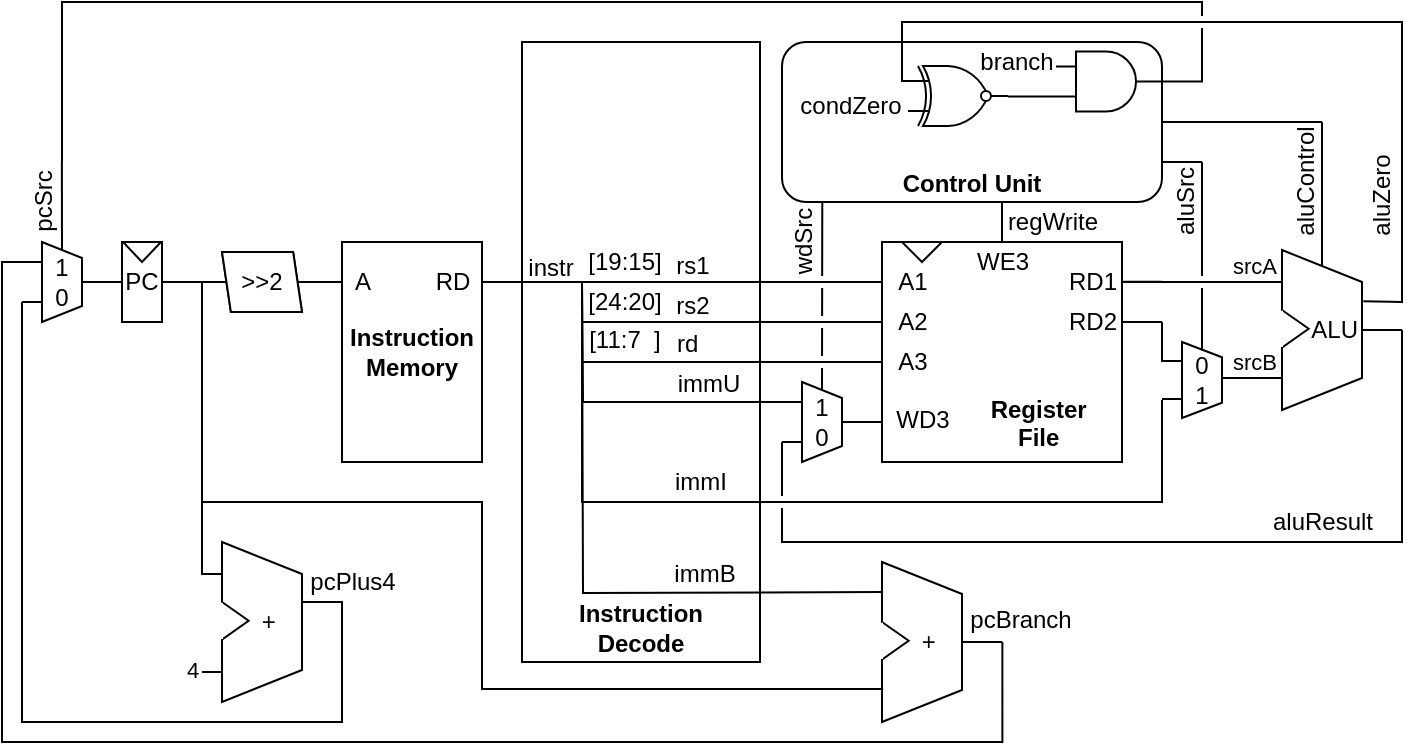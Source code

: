 <mxfile version="13.2.5" type="device"><diagram id="U2JOM7BrClKSWQ_BCnA5" name="Page-1"><mxGraphModel dx="981" dy="588" grid="1" gridSize="10" guides="1" tooltips="1" connect="1" arrows="1" fold="1" page="1" pageScale="1" pageWidth="1600" pageHeight="900" math="0" shadow="0"><root><mxCell id="0"/><mxCell id="1" value="cpuState" style="" parent="0"/><mxCell id="rfmzhhfkyf9y-fvDReUl-2" value="PC" style="rounded=0;whiteSpace=wrap;html=1;" parent="1" vertex="1"><mxGeometry x="470" y="220" width="20" height="40" as="geometry"/></mxCell><mxCell id="rfmzhhfkyf9y-fvDReUl-3" value="" style="triangle;whiteSpace=wrap;html=1;direction=south;" parent="1" vertex="1"><mxGeometry x="470.5" y="220" width="19" height="10" as="geometry"/></mxCell><mxCell id="rfmzhhfkyf9y-fvDReUl-7" value="&lt;b&gt;Instruction&lt;br&gt;Memory&lt;/b&gt;" style="rounded=0;whiteSpace=wrap;html=1;" parent="1" vertex="1"><mxGeometry x="580" y="220" width="70" height="110" as="geometry"/></mxCell><mxCell id="rfmzhhfkyf9y-fvDReUl-8" value="&lt;br&gt;&lt;br&gt;&lt;br&gt;&lt;br&gt;&lt;br&gt;&amp;nbsp; &amp;nbsp; &amp;nbsp; &amp;nbsp; &amp;nbsp; &lt;b&gt;&amp;nbsp;Register&lt;br&gt;&amp;nbsp; &amp;nbsp; &amp;nbsp; &amp;nbsp; &amp;nbsp; &amp;nbsp;File&lt;/b&gt;" style="rounded=0;whiteSpace=wrap;html=1;" parent="1" vertex="1"><mxGeometry x="850" y="220" width="120" height="110" as="geometry"/></mxCell><mxCell id="rfmzhhfkyf9y-fvDReUl-12" value="A" style="text;html=1;align=center;verticalAlign=middle;resizable=0;points=[];autosize=1;" parent="1" vertex="1"><mxGeometry x="580" y="230" width="20" height="20" as="geometry"/></mxCell><mxCell id="rfmzhhfkyf9y-fvDReUl-14" value="A1" style="text;html=1;align=center;verticalAlign=middle;resizable=0;points=[];autosize=1;" parent="1" vertex="1"><mxGeometry x="850" y="230" width="30" height="20" as="geometry"/></mxCell><mxCell id="rfmzhhfkyf9y-fvDReUl-15" value="A2" style="text;html=1;align=center;verticalAlign=middle;resizable=0;points=[];autosize=1;" parent="1" vertex="1"><mxGeometry x="850" y="250" width="30" height="20" as="geometry"/></mxCell><mxCell id="rfmzhhfkyf9y-fvDReUl-16" value="A3" style="text;html=1;align=center;verticalAlign=middle;resizable=0;points=[];autosize=1;" parent="1" vertex="1"><mxGeometry x="850" y="270" width="30" height="20" as="geometry"/></mxCell><mxCell id="rfmzhhfkyf9y-fvDReUl-18" value="RD1" style="text;html=1;align=center;verticalAlign=middle;resizable=0;points=[];autosize=1;" parent="1" vertex="1"><mxGeometry x="935" y="230" width="40" height="20" as="geometry"/></mxCell><mxCell id="rfmzhhfkyf9y-fvDReUl-19" value="RD2" style="text;html=1;align=center;verticalAlign=middle;resizable=0;points=[];autosize=1;" parent="1" vertex="1"><mxGeometry x="935" y="250" width="40" height="20" as="geometry"/></mxCell><mxCell id="rfmzhhfkyf9y-fvDReUl-20" value="WE3" style="text;html=1;align=center;verticalAlign=middle;resizable=0;points=[];autosize=1;" parent="1" vertex="1"><mxGeometry x="890" y="220" width="40" height="20" as="geometry"/></mxCell><mxCell id="rfmzhhfkyf9y-fvDReUl-13" value="RD" style="text;html=1;align=center;verticalAlign=middle;resizable=0;points=[];autosize=1;" parent="1" vertex="1"><mxGeometry x="620" y="230" width="30" height="20" as="geometry"/></mxCell><mxCell id="_8FM1mlFpdu5BfqFYEGq-66" value="" style="triangle;whiteSpace=wrap;html=1;direction=south;" vertex="1" parent="1"><mxGeometry x="860" y="220" width="20" height="10" as="geometry"/></mxCell><mxCell id="FPX-LNKHrM_Rb5XP4Xtz-3" value="DataMemory" style="" parent="0" visible="0"/><mxCell id="rfmzhhfkyf9y-fvDReUl-40" value="&lt;b&gt;Data&lt;br&gt;Memory&lt;/b&gt;" style="rounded=0;whiteSpace=wrap;html=1;fontColor=#666666;labelBorderColor=none;strokeColor=#666666;" parent="FPX-LNKHrM_Rb5XP4Xtz-3" vertex="1"><mxGeometry x="1140" y="220" width="70" height="110" as="geometry"/></mxCell><mxCell id="rfmzhhfkyf9y-fvDReUl-41" value="A" style="text;html=1;align=center;verticalAlign=middle;resizable=0;points=[];autosize=1;fontColor=#666666;labelBorderColor=none;" parent="FPX-LNKHrM_Rb5XP4Xtz-3" vertex="1"><mxGeometry x="1137" y="229" width="20" height="20" as="geometry"/></mxCell><mxCell id="rfmzhhfkyf9y-fvDReUl-42" value="RD" style="text;html=1;align=center;verticalAlign=middle;resizable=0;points=[];autosize=1;fontColor=#666666;labelBorderColor=none;" parent="FPX-LNKHrM_Rb5XP4Xtz-3" vertex="1"><mxGeometry x="1183" y="229" width="30" height="20" as="geometry"/></mxCell><mxCell id="rfmzhhfkyf9y-fvDReUl-43" value="" style="endArrow=none;html=1;fontColor=#666666;labelBorderColor=none;strokeColor=#666666;" parent="FPX-LNKHrM_Rb5XP4Xtz-3" edge="1"><mxGeometry width="50" height="50" relative="1" as="geometry"><mxPoint x="1120" y="239.9" as="sourcePoint"/><mxPoint x="1140" y="239.76" as="targetPoint"/></mxGeometry></mxCell><mxCell id="rfmzhhfkyf9y-fvDReUl-44" value="" style="endArrow=none;html=1;fontColor=#666666;labelBorderColor=none;strokeColor=#666666;" parent="FPX-LNKHrM_Rb5XP4Xtz-3" edge="1"><mxGeometry width="50" height="50" relative="1" as="geometry"><mxPoint x="1210" y="240.14" as="sourcePoint"/><mxPoint x="1230" y="240" as="targetPoint"/></mxGeometry></mxCell><mxCell id="rfmzhhfkyf9y-fvDReUl-45" value="WE" style="text;html=1;align=center;verticalAlign=middle;resizable=0;points=[];autosize=1;fontColor=#666666;labelBorderColor=none;" parent="FPX-LNKHrM_Rb5XP4Xtz-3" vertex="1"><mxGeometry x="1182" y="218" width="30" height="20" as="geometry"/></mxCell><mxCell id="rfmzhhfkyf9y-fvDReUl-47" value="WD" style="text;html=1;align=center;verticalAlign=middle;resizable=0;points=[];autosize=1;fontColor=#666666;labelBorderColor=none;" parent="FPX-LNKHrM_Rb5XP4Xtz-3" vertex="1"><mxGeometry x="1133" y="300" width="40" height="20" as="geometry"/></mxCell><mxCell id="rfmzhhfkyf9y-fvDReUl-48" value="" style="endArrow=none;html=1;fontColor=#666666;labelBorderColor=none;strokeColor=#666666;" parent="FPX-LNKHrM_Rb5XP4Xtz-3" edge="1"><mxGeometry width="50" height="50" relative="1" as="geometry"><mxPoint x="1120" y="310.14" as="sourcePoint"/><mxPoint x="1140" y="310" as="targetPoint"/></mxGeometry></mxCell><mxCell id="rfmzhhfkyf9y-fvDReUl-50" value="" style="endArrow=none;html=1;exitX=0.5;exitY=0;exitDx=0;exitDy=0;" parent="FPX-LNKHrM_Rb5XP4Xtz-3" edge="1"><mxGeometry width="50" height="50" relative="1" as="geometry"><mxPoint x="910" y="220" as="sourcePoint"/><mxPoint x="910" y="200" as="targetPoint"/></mxGeometry></mxCell><mxCell id="rfmzhhfkyf9y-fvDReUl-55" value="" style="endArrow=none;html=1;" parent="FPX-LNKHrM_Rb5XP4Xtz-3" edge="1"><mxGeometry width="50" height="50" relative="1" as="geometry"><mxPoint x="832" y="315" as="sourcePoint"/><mxPoint x="842" y="305" as="targetPoint"/></mxGeometry></mxCell><mxCell id="rfmzhhfkyf9y-fvDReUl-56" value="32" style="edgeLabel;html=1;align=center;verticalAlign=middle;resizable=0;points=[];" parent="rfmzhhfkyf9y-fvDReUl-55" vertex="1" connectable="0"><mxGeometry x="0.531" relative="1" as="geometry"><mxPoint y="12.69" as="offset"/></mxGeometry></mxCell><mxCell id="rfmzhhfkyf9y-fvDReUl-57" value="" style="endArrow=none;html=1;" parent="FPX-LNKHrM_Rb5XP4Xtz-3" edge="1"><mxGeometry width="50" height="50" relative="1" as="geometry"><mxPoint x="832" y="285" as="sourcePoint"/><mxPoint x="842" y="275" as="targetPoint"/></mxGeometry></mxCell><mxCell id="rfmzhhfkyf9y-fvDReUl-58" value="5" style="edgeLabel;html=1;align=center;verticalAlign=middle;resizable=0;points=[];labelBackgroundColor=none;" parent="rfmzhhfkyf9y-fvDReUl-57" vertex="1" connectable="0"><mxGeometry x="0.531" relative="1" as="geometry"><mxPoint x="-2.64" y="10.64" as="offset"/></mxGeometry></mxCell><mxCell id="rfmzhhfkyf9y-fvDReUl-60" value="" style="endArrow=none;html=1;" parent="FPX-LNKHrM_Rb5XP4Xtz-3" edge="1"><mxGeometry width="50" height="50" relative="1" as="geometry"><mxPoint x="833.0" y="265" as="sourcePoint"/><mxPoint x="843.0" y="255" as="targetPoint"/></mxGeometry></mxCell><mxCell id="rfmzhhfkyf9y-fvDReUl-61" value="5" style="edgeLabel;html=1;align=center;verticalAlign=middle;resizable=0;points=[];labelBackgroundColor=none;" parent="rfmzhhfkyf9y-fvDReUl-60" vertex="1" connectable="0"><mxGeometry x="0.531" relative="1" as="geometry"><mxPoint x="-2.64" y="10.64" as="offset"/></mxGeometry></mxCell><mxCell id="rfmzhhfkyf9y-fvDReUl-63" value="" style="endArrow=none;html=1;" parent="FPX-LNKHrM_Rb5XP4Xtz-3" edge="1"><mxGeometry width="50" height="50" relative="1" as="geometry"><mxPoint x="834.0" y="244" as="sourcePoint"/><mxPoint x="844.0" y="234" as="targetPoint"/></mxGeometry></mxCell><mxCell id="rfmzhhfkyf9y-fvDReUl-64" value="5" style="edgeLabel;html=1;align=center;verticalAlign=middle;resizable=0;points=[];labelBackgroundColor=none;" parent="rfmzhhfkyf9y-fvDReUl-63" vertex="1" connectable="0"><mxGeometry x="0.531" relative="1" as="geometry"><mxPoint x="-2.64" y="10.64" as="offset"/></mxGeometry></mxCell><mxCell id="rfmzhhfkyf9y-fvDReUl-66" value="" style="endArrow=none;html=1;fontColor=#666666;labelBorderColor=none;strokeColor=#666666;" parent="FPX-LNKHrM_Rb5XP4Xtz-3" edge="1"><mxGeometry width="50" height="50" relative="1" as="geometry"><mxPoint x="1124" y="245" as="sourcePoint"/><mxPoint x="1134" y="235" as="targetPoint"/></mxGeometry></mxCell><mxCell id="rfmzhhfkyf9y-fvDReUl-67" value="32" style="edgeLabel;html=1;align=center;verticalAlign=middle;resizable=0;points=[];fontColor=#666666;labelBorderColor=none;" parent="rfmzhhfkyf9y-fvDReUl-66" vertex="1" connectable="0"><mxGeometry x="0.531" relative="1" as="geometry"><mxPoint y="12.69" as="offset"/></mxGeometry></mxCell><mxCell id="rfmzhhfkyf9y-fvDReUl-68" value="" style="endArrow=none;html=1;fontColor=#666666;labelBorderColor=none;strokeColor=#666666;" parent="FPX-LNKHrM_Rb5XP4Xtz-3" edge="1"><mxGeometry width="50" height="50" relative="1" as="geometry"><mxPoint x="1124" y="315" as="sourcePoint"/><mxPoint x="1134" y="305" as="targetPoint"/></mxGeometry></mxCell><mxCell id="rfmzhhfkyf9y-fvDReUl-69" value="32" style="edgeLabel;html=1;align=center;verticalAlign=middle;resizable=0;points=[];fontColor=#666666;labelBorderColor=none;" parent="rfmzhhfkyf9y-fvDReUl-68" vertex="1" connectable="0"><mxGeometry x="0.531" relative="1" as="geometry"><mxPoint y="12.69" as="offset"/></mxGeometry></mxCell><mxCell id="rfmzhhfkyf9y-fvDReUl-70" value="" style="endArrow=none;html=1;fontColor=#666666;labelBorderColor=none;strokeColor=#666666;" parent="FPX-LNKHrM_Rb5XP4Xtz-3" edge="1"><mxGeometry width="50" height="50" relative="1" as="geometry"><mxPoint x="1215" y="245" as="sourcePoint"/><mxPoint x="1225" y="235" as="targetPoint"/></mxGeometry></mxCell><mxCell id="rfmzhhfkyf9y-fvDReUl-71" value="32" style="edgeLabel;html=1;align=center;verticalAlign=middle;resizable=0;points=[];fontColor=#666666;labelBorderColor=none;" parent="rfmzhhfkyf9y-fvDReUl-70" vertex="1" connectable="0"><mxGeometry x="0.531" relative="1" as="geometry"><mxPoint y="12.69" as="offset"/></mxGeometry></mxCell><mxCell id="rfmzhhfkyf9y-fvDReUl-25" value="" style="endArrow=none;html=1;" parent="FPX-LNKHrM_Rb5XP4Xtz-3" edge="1"><mxGeometry width="50" height="50" relative="1" as="geometry"><mxPoint x="830" y="239.66" as="sourcePoint"/><mxPoint x="850" y="239.52" as="targetPoint"/></mxGeometry></mxCell><mxCell id="rfmzhhfkyf9y-fvDReUl-26" value="" style="endArrow=none;html=1;" parent="FPX-LNKHrM_Rb5XP4Xtz-3" edge="1"><mxGeometry width="50" height="50" relative="1" as="geometry"><mxPoint x="830" y="260.06" as="sourcePoint"/><mxPoint x="850" y="259.92" as="targetPoint"/></mxGeometry></mxCell><mxCell id="rfmzhhfkyf9y-fvDReUl-27" value="" style="endArrow=none;html=1;" parent="FPX-LNKHrM_Rb5XP4Xtz-3" edge="1"><mxGeometry width="50" height="50" relative="1" as="geometry"><mxPoint x="830" y="279.97" as="sourcePoint"/><mxPoint x="850" y="279.83" as="targetPoint"/></mxGeometry></mxCell><mxCell id="rfmzhhfkyf9y-fvDReUl-28" value="" style="endArrow=none;html=1;" parent="FPX-LNKHrM_Rb5XP4Xtz-3" edge="1"><mxGeometry width="50" height="50" relative="1" as="geometry"><mxPoint x="830" y="310" as="sourcePoint"/><mxPoint x="850" y="310" as="targetPoint"/></mxGeometry></mxCell><mxCell id="rfmzhhfkyf9y-fvDReUl-29" value="" style="endArrow=none;html=1;" parent="FPX-LNKHrM_Rb5XP4Xtz-3" edge="1"><mxGeometry width="50" height="50" relative="1" as="geometry"><mxPoint x="970" y="240" as="sourcePoint"/><mxPoint x="990" y="240" as="targetPoint"/></mxGeometry></mxCell><mxCell id="rfmzhhfkyf9y-fvDReUl-30" value="" style="endArrow=none;html=1;" parent="FPX-LNKHrM_Rb5XP4Xtz-3" edge="1"><mxGeometry width="50" height="50" relative="1" as="geometry"><mxPoint x="970" y="259.97" as="sourcePoint"/><mxPoint x="990" y="260" as="targetPoint"/></mxGeometry></mxCell><mxCell id="rfmzhhfkyf9y-fvDReUl-51" value="" style="endArrow=none;html=1;" parent="FPX-LNKHrM_Rb5XP4Xtz-3" edge="1"><mxGeometry width="50" height="50" relative="1" as="geometry"><mxPoint x="975" y="245" as="sourcePoint"/><mxPoint x="985" y="235" as="targetPoint"/></mxGeometry></mxCell><mxCell id="rfmzhhfkyf9y-fvDReUl-52" value="32" style="edgeLabel;html=1;align=center;verticalAlign=middle;resizable=0;points=[];labelBackgroundColor=none;" parent="rfmzhhfkyf9y-fvDReUl-51" vertex="1" connectable="0"><mxGeometry x="0.531" relative="1" as="geometry"><mxPoint x="-3" y="12.69" as="offset"/></mxGeometry></mxCell><mxCell id="rfmzhhfkyf9y-fvDReUl-53" value="" style="endArrow=none;html=1;" parent="FPX-LNKHrM_Rb5XP4Xtz-3" edge="1"><mxGeometry width="50" height="50" relative="1" as="geometry"><mxPoint x="975" y="265" as="sourcePoint"/><mxPoint x="985" y="255" as="targetPoint"/></mxGeometry></mxCell><mxCell id="rfmzhhfkyf9y-fvDReUl-54" value="32" style="edgeLabel;html=1;align=center;verticalAlign=middle;resizable=0;points=[];labelBackgroundColor=none;" parent="rfmzhhfkyf9y-fvDReUl-53" vertex="1" connectable="0"><mxGeometry x="0.531" relative="1" as="geometry"><mxPoint x="-3" y="12.69" as="offset"/></mxGeometry></mxCell><mxCell id="rfmzhhfkyf9y-fvDReUl-38" value="" style="endArrow=none;html=1;" parent="FPX-LNKHrM_Rb5XP4Xtz-3" edge="1"><mxGeometry width="50" height="50" relative="1" as="geometry"><mxPoint x="655.0" y="245" as="sourcePoint"/><mxPoint x="665.0" y="235" as="targetPoint"/></mxGeometry></mxCell><mxCell id="rfmzhhfkyf9y-fvDReUl-39" value="32" style="edgeLabel;html=1;align=center;verticalAlign=middle;resizable=0;points=[];labelBackgroundColor=none;" parent="rfmzhhfkyf9y-fvDReUl-38" vertex="1" connectable="0"><mxGeometry x="0.531" relative="1" as="geometry"><mxPoint x="-2.69" y="12.69" as="offset"/></mxGeometry></mxCell><mxCell id="rfmzhhfkyf9y-fvDReUl-36" value="" style="endArrow=none;html=1;" parent="FPX-LNKHrM_Rb5XP4Xtz-3" edge="1"><mxGeometry width="50" height="50" relative="1" as="geometry"><mxPoint x="564" y="245" as="sourcePoint"/><mxPoint x="574" y="235" as="targetPoint"/></mxGeometry></mxCell><mxCell id="rfmzhhfkyf9y-fvDReUl-37" value="32" style="edgeLabel;html=1;align=center;verticalAlign=middle;resizable=0;points=[];" parent="rfmzhhfkyf9y-fvDReUl-36" vertex="1" connectable="0"><mxGeometry x="0.531" relative="1" as="geometry"><mxPoint y="12.69" as="offset"/></mxGeometry></mxCell><mxCell id="rfmzhhfkyf9y-fvDReUl-23" value="" style="endArrow=none;html=1;" parent="FPX-LNKHrM_Rb5XP4Xtz-3" edge="1"><mxGeometry width="50" height="50" relative="1" as="geometry"><mxPoint x="560" y="240.14" as="sourcePoint"/><mxPoint x="580" y="240" as="targetPoint"/></mxGeometry></mxCell><mxCell id="rfmzhhfkyf9y-fvDReUl-24" value="" style="endArrow=none;html=1;" parent="FPX-LNKHrM_Rb5XP4Xtz-3" edge="1"><mxGeometry width="50" height="50" relative="1" as="geometry"><mxPoint x="650" y="240.14" as="sourcePoint"/><mxPoint x="670" y="240" as="targetPoint"/></mxGeometry></mxCell><mxCell id="rfmzhhfkyf9y-fvDReUl-5" value="" style="endArrow=none;html=1;" parent="FPX-LNKHrM_Rb5XP4Xtz-3" edge="1"><mxGeometry width="50" height="50" relative="1" as="geometry"><mxPoint x="490" y="240" as="sourcePoint"/><mxPoint x="510" y="240" as="targetPoint"/></mxGeometry></mxCell><mxCell id="rfmzhhfkyf9y-fvDReUl-32" value="" style="endArrow=none;html=1;" parent="FPX-LNKHrM_Rb5XP4Xtz-3" edge="1"><mxGeometry width="50" height="50" relative="1" as="geometry"><mxPoint x="495" y="245" as="sourcePoint"/><mxPoint x="505" y="235" as="targetPoint"/></mxGeometry></mxCell><mxCell id="rfmzhhfkyf9y-fvDReUl-33" value="32" style="edgeLabel;html=1;align=center;verticalAlign=middle;resizable=0;points=[];labelBackgroundColor=none;" parent="rfmzhhfkyf9y-fvDReUl-32" vertex="1" connectable="0"><mxGeometry x="0.531" relative="1" as="geometry"><mxPoint x="-3" y="12.69" as="offset"/></mxGeometry></mxCell><mxCell id="rfmzhhfkyf9y-fvDReUl-4" value="" style="endArrow=none;html=1;" parent="FPX-LNKHrM_Rb5XP4Xtz-3" edge="1"><mxGeometry width="50" height="50" relative="1" as="geometry"><mxPoint x="450" y="240" as="sourcePoint"/><mxPoint x="470" y="239.86" as="targetPoint"/></mxGeometry></mxCell><mxCell id="rfmzhhfkyf9y-fvDReUl-34" value="" style="endArrow=none;html=1;" parent="FPX-LNKHrM_Rb5XP4Xtz-3" edge="1"><mxGeometry width="50" height="50" relative="1" as="geometry"><mxPoint x="454" y="245" as="sourcePoint"/><mxPoint x="464" y="235" as="targetPoint"/></mxGeometry></mxCell><mxCell id="rfmzhhfkyf9y-fvDReUl-35" value="32" style="edgeLabel;html=1;align=center;verticalAlign=middle;resizable=0;points=[];labelBackgroundColor=none;" parent="rfmzhhfkyf9y-fvDReUl-34" vertex="1" connectable="0"><mxGeometry x="0.531" relative="1" as="geometry"><mxPoint x="-3" y="12.69" as="offset"/></mxGeometry></mxCell><mxCell id="_8FM1mlFpdu5BfqFYEGq-90" value="" style="triangle;whiteSpace=wrap;html=1;direction=south;strokeColor=#666666;" vertex="1" parent="FPX-LNKHrM_Rb5XP4Xtz-3"><mxGeometry x="1150" y="220" width="20" height="10" as="geometry"/></mxCell><mxCell id="_8FM1mlFpdu5BfqFYEGq-92" value="" style="endArrow=none;html=1;exitX=0.5;exitY=0;exitDx=0;exitDy=0;strokeColor=#666666;" edge="1" parent="FPX-LNKHrM_Rb5XP4Xtz-3"><mxGeometry width="50" height="50" relative="1" as="geometry"><mxPoint x="1200" y="220" as="sourcePoint"/><mxPoint x="1200" y="200" as="targetPoint"/></mxGeometry></mxCell><mxCell id="FPX-LNKHrM_Rb5XP4Xtz-1" value="ADDI_step1" style="" parent="0"/><mxCell id="_8FM1mlFpdu5BfqFYEGq-72" value="&amp;gt;&amp;gt;2" style="shape=parallelogram;perimeter=parallelogramPerimeter;whiteSpace=wrap;html=1;size=0.111;flipV=1;" vertex="1" parent="FPX-LNKHrM_Rb5XP4Xtz-1"><mxGeometry x="520" y="225" width="40" height="30" as="geometry"/></mxCell><mxCell id="_8FM1mlFpdu5BfqFYEGq-78" style="edgeStyle=orthogonalEdgeStyle;rounded=0;jumpStyle=gap;orthogonalLoop=1;jettySize=auto;html=1;exitX=1;exitY=0.5;exitDx=0;exitDy=0;entryX=0.027;entryY=0.505;entryDx=0;entryDy=0;entryPerimeter=0;endArrow=none;endFill=0;endSize=6;strokeColor=#000000;" edge="1" parent="FPX-LNKHrM_Rb5XP4Xtz-1"><mxGeometry relative="1" as="geometry"><mxPoint x="558" y="240" as="sourcePoint"/><mxPoint x="580" y="240" as="targetPoint"/></mxGeometry></mxCell><mxCell id="_8FM1mlFpdu5BfqFYEGq-79" style="edgeStyle=orthogonalEdgeStyle;rounded=0;jumpStyle=gap;orthogonalLoop=1;jettySize=auto;html=1;exitX=1;exitY=0.5;exitDx=0;exitDy=0;endArrow=none;endFill=0;endSize=6;strokeColor=#000000;" edge="1" parent="FPX-LNKHrM_Rb5XP4Xtz-1" source="rfmzhhfkyf9y-fvDReUl-2" target="_8FM1mlFpdu5BfqFYEGq-72"><mxGeometry relative="1" as="geometry"/></mxCell><mxCell id="FPX-LNKHrM_Rb5XP4Xtz-2" value="ADDI_step2" style="" parent="0"/><mxCell id="rfmzhhfkyf9y-fvDReUl-78" value="" style="endArrow=none;html=1;strokeColor=#000000;fontColor=#666666;" parent="FPX-LNKHrM_Rb5XP4Xtz-2" edge="1"><mxGeometry width="50" height="50" relative="1" as="geometry"><mxPoint x="650" y="240" as="sourcePoint"/><mxPoint x="850" y="240" as="targetPoint"/></mxGeometry></mxCell><mxCell id="_8FM1mlFpdu5BfqFYEGq-140" value="" style="endArrow=none;html=1;" edge="1" parent="FPX-LNKHrM_Rb5XP4Xtz-2"><mxGeometry width="50" height="50" relative="1" as="geometry"><mxPoint x="970" y="239.93" as="sourcePoint"/><mxPoint x="990" y="239.93" as="targetPoint"/></mxGeometry></mxCell><mxCell id="rfmzhhfkyf9y-fvDReUl-79" value="instr" style="text;html=1;align=center;verticalAlign=middle;resizable=0;points=[];autosize=1;fontColor=#000000;" parent="FPX-LNKHrM_Rb5XP4Xtz-2" vertex="1"><mxGeometry x="664" y="223" width="40" height="20" as="geometry"/></mxCell><mxCell id="rfmzhhfkyf9y-fvDReUl-80" value="rs1" style="text;html=1;align=center;verticalAlign=middle;resizable=0;points=[];autosize=1;fontColor=#000000;" parent="FPX-LNKHrM_Rb5XP4Xtz-2" vertex="1"><mxGeometry x="740" y="222" width="30" height="20" as="geometry"/></mxCell><mxCell id="rfmzhhfkyf9y-fvDReUl-81" value="[19:15]" style="text;html=1;align=center;verticalAlign=middle;resizable=0;points=[];autosize=1;fontColor=#000000;" parent="FPX-LNKHrM_Rb5XP4Xtz-2" vertex="1"><mxGeometry x="696" y="220" width="50" height="20" as="geometry"/></mxCell><mxCell id="_8FM1mlFpdu5BfqFYEGq-134" value="ADDI_step3" style="" parent="0"/><mxCell id="rfmzhhfkyf9y-fvDReUl-76" value="Instruction&lt;br&gt;Decode" style="rounded=0;whiteSpace=wrap;html=1;labelBackgroundColor=none;strokeColor=#000000;fontColor=#000000;verticalAlign=bottom;fontStyle=1;fillColor=none;" parent="_8FM1mlFpdu5BfqFYEGq-134" vertex="1"><mxGeometry x="670" y="120" width="119" height="310" as="geometry"/></mxCell><mxCell id="_8FM1mlFpdu5BfqFYEGq-136" value="&amp;gt;&amp;gt;2" style="shape=parallelogram;perimeter=parallelogramPerimeter;whiteSpace=wrap;html=1;size=0.111;flipV=1;" vertex="1" parent="_8FM1mlFpdu5BfqFYEGq-134"><mxGeometry x="520" y="225" width="40" height="30" as="geometry"/></mxCell><mxCell id="_8FM1mlFpdu5BfqFYEGq-137" style="edgeStyle=orthogonalEdgeStyle;rounded=0;jumpStyle=gap;orthogonalLoop=1;jettySize=auto;html=1;exitX=1;exitY=0.5;exitDx=0;exitDy=0;entryX=0.027;entryY=0.505;entryDx=0;entryDy=0;entryPerimeter=0;endArrow=none;endFill=0;endSize=6;strokeColor=#000000;" edge="1" parent="_8FM1mlFpdu5BfqFYEGq-134"><mxGeometry relative="1" as="geometry"><mxPoint x="558" y="240" as="sourcePoint"/><mxPoint x="580" y="240" as="targetPoint"/></mxGeometry></mxCell><mxCell id="_8FM1mlFpdu5BfqFYEGq-138" style="edgeStyle=orthogonalEdgeStyle;rounded=0;jumpStyle=gap;orthogonalLoop=1;jettySize=auto;html=1;exitX=1;exitY=0.5;exitDx=0;exitDy=0;endArrow=none;endFill=0;endSize=6;strokeColor=#000000;" edge="1" parent="_8FM1mlFpdu5BfqFYEGq-134" target="_8FM1mlFpdu5BfqFYEGq-136"><mxGeometry relative="1" as="geometry"/></mxCell><mxCell id="_8FM1mlFpdu5BfqFYEGq-13" style="edgeStyle=orthogonalEdgeStyle;rounded=0;orthogonalLoop=1;jettySize=auto;html=1;endArrow=none;endFill=0;strokeColor=#000000;" edge="1" parent="_8FM1mlFpdu5BfqFYEGq-134"><mxGeometry relative="1" as="geometry"><mxPoint x="700" y="240" as="targetPoint"/><mxPoint x="800" y="350" as="sourcePoint"/><Array as="points"><mxPoint x="800" y="350"/><mxPoint x="700" y="350"/></Array></mxGeometry></mxCell><mxCell id="_8FM1mlFpdu5BfqFYEGq-21" value="immI" style="text;html=1;align=center;verticalAlign=middle;resizable=0;points=[];autosize=1;fontColor=#000000;" vertex="1" parent="_8FM1mlFpdu5BfqFYEGq-134"><mxGeometry x="739" y="330" width="40" height="20" as="geometry"/></mxCell><mxCell id="rfmzhhfkyf9y-fvDReUl-73" value="ADDI_step4" style="" parent="0"/><mxCell id="rfmzhhfkyf9y-fvDReUl-17" value="WD3" style="text;html=1;align=center;verticalAlign=middle;resizable=0;points=[];autosize=1;" parent="rfmzhhfkyf9y-fvDReUl-73" vertex="1"><mxGeometry x="850" y="299" width="40" height="20" as="geometry"/></mxCell><mxCell id="_8FM1mlFpdu5BfqFYEGq-141" value="" style="endArrow=none;html=1;strokeColor=#000000;rounded=0;" edge="1" parent="rfmzhhfkyf9y-fvDReUl-73"><mxGeometry width="50" height="50" relative="1" as="geometry"><mxPoint x="800" y="350" as="sourcePoint"/><mxPoint x="990" y="299" as="targetPoint"/><Array as="points"><mxPoint x="990" y="350"/></Array></mxGeometry></mxCell><mxCell id="_8FM1mlFpdu5BfqFYEGq-45" value="" style="group" vertex="1" connectable="0" parent="rfmzhhfkyf9y-fvDReUl-73"><mxGeometry x="1050" y="224" width="40" height="80" as="geometry"/></mxCell><mxCell id="rfmzhhfkyf9y-fvDReUl-87" value="&amp;nbsp; &amp;nbsp; ALU" style="shape=trapezoid;perimeter=trapezoidPerimeter;whiteSpace=wrap;html=1;direction=south;" parent="_8FM1mlFpdu5BfqFYEGq-45" vertex="1"><mxGeometry width="40" height="80" as="geometry"/></mxCell><mxCell id="rfmzhhfkyf9y-fvDReUl-88" value="" style="triangle;whiteSpace=wrap;html=1;direction=east;" parent="_8FM1mlFpdu5BfqFYEGq-45" vertex="1"><mxGeometry y="30.005" width="13.333" height="18.75" as="geometry"/></mxCell><mxCell id="rfmzhhfkyf9y-fvDReUl-90" value="" style="endArrow=none;html=1;strokeColor=#FFFFFF;fontColor=#000000;" parent="_8FM1mlFpdu5BfqFYEGq-45" edge="1"><mxGeometry width="50" height="50" relative="1" as="geometry"><mxPoint y="48.442" as="sourcePoint"/><mxPoint y="30.317" as="targetPoint"/></mxGeometry></mxCell><mxCell id="_8FM1mlFpdu5BfqFYEGq-142" style="edgeStyle=orthogonalEdgeStyle;rounded=0;jumpStyle=gap;orthogonalLoop=1;jettySize=auto;html=1;exitX=0.5;exitY=0;exitDx=0;exitDy=0;endArrow=none;endFill=0;endSize=6;strokeColor=#000000;" edge="1" parent="rfmzhhfkyf9y-fvDReUl-73" source="rfmzhhfkyf9y-fvDReUl-87"><mxGeometry relative="1" as="geometry"><mxPoint x="1110" y="263.977" as="targetPoint"/></mxGeometry></mxCell><mxCell id="_8FM1mlFpdu5BfqFYEGq-28" value="srcB" style="edgeLabel;html=1;align=center;verticalAlign=middle;resizable=0;points=[];" vertex="1" connectable="0" parent="rfmzhhfkyf9y-fvDReUl-73"><mxGeometry x="1036" y="280" as="geometry"/></mxCell><mxCell id="_8FM1mlFpdu5BfqFYEGq-43" style="edgeStyle=orthogonalEdgeStyle;rounded=0;orthogonalLoop=1;jettySize=auto;html=1;exitX=0.5;exitY=0;exitDx=0;exitDy=0;entryX=0.8;entryY=1;entryDx=0;entryDy=0;entryPerimeter=0;strokeColor=#000000;endArrow=none;endFill=0;" edge="1" parent="rfmzhhfkyf9y-fvDReUl-73"><mxGeometry relative="1" as="geometry"><mxPoint x="1020" y="288.0" as="sourcePoint"/><mxPoint x="1050" y="288" as="targetPoint"/></mxGeometry></mxCell><mxCell id="_8FM1mlFpdu5BfqFYEGq-44" value="srcA" style="edgeLabel;html=1;align=center;verticalAlign=middle;resizable=0;points=[];" vertex="1" connectable="0" parent="rfmzhhfkyf9y-fvDReUl-73"><mxGeometry x="1035.999" y="232.0" as="geometry"/></mxCell><mxCell id="_8FM1mlFpdu5BfqFYEGq-5" value="" style="endArrow=none;html=1;strokeColor=#000000;exitX=0.875;exitY=0.5;exitDx=0;exitDy=0;exitPerimeter=0;" edge="1" parent="rfmzhhfkyf9y-fvDReUl-73" source="rfmzhhfkyf9y-fvDReUl-18"><mxGeometry width="50" height="50" relative="1" as="geometry"><mxPoint x="990" y="230" as="sourcePoint"/><mxPoint x="1050" y="240" as="targetPoint"/></mxGeometry></mxCell><mxCell id="_8FM1mlFpdu5BfqFYEGq-160" style="edgeStyle=orthogonalEdgeStyle;rounded=0;jumpStyle=gap;orthogonalLoop=1;jettySize=auto;html=1;exitX=0;exitY=0.5;exitDx=0;exitDy=0;endArrow=none;endFill=0;endSize=6;strokeColor=#000000;" edge="1" parent="rfmzhhfkyf9y-fvDReUl-73"><mxGeometry relative="1" as="geometry"><mxPoint x="1070" y="160" as="targetPoint"/><mxPoint x="1070" y="232" as="sourcePoint"/><Array as="points"><mxPoint x="1070" y="160"/></Array></mxGeometry></mxCell><mxCell id="_8FM1mlFpdu5BfqFYEGq-161" value="aluControl" style="text;html=1;align=center;verticalAlign=middle;resizable=0;points=[];autosize=1;rotation=270;" vertex="1" parent="rfmzhhfkyf9y-fvDReUl-73"><mxGeometry x="1027" y="180" width="70" height="20" as="geometry"/></mxCell><mxCell id="_8FM1mlFpdu5BfqFYEGq-143" value="ADDI_step4.5" style="" parent="0" visible="0"/><mxCell id="_8FM1mlFpdu5BfqFYEGq-144" value="" style="endArrow=none;html=1;strokeColor=#000000;rounded=0;" edge="1" parent="_8FM1mlFpdu5BfqFYEGq-143"><mxGeometry width="50" height="50" relative="1" as="geometry"><mxPoint x="990" y="300" as="sourcePoint"/><mxPoint x="1020" y="288" as="targetPoint"/><Array as="points"><mxPoint x="990" y="288"/></Array></mxGeometry></mxCell><mxCell id="_8FM1mlFpdu5BfqFYEGq-145" value="ADDI_step5" style="" parent="0"/><mxCell id="_8FM1mlFpdu5BfqFYEGq-89" value="aluResult" style="text;html=1;align=center;verticalAlign=middle;resizable=0;points=[];autosize=1;" vertex="1" parent="_8FM1mlFpdu5BfqFYEGq-145"><mxGeometry x="1035" y="350" width="70" height="20" as="geometry"/></mxCell><mxCell id="_8FM1mlFpdu5BfqFYEGq-12" style="edgeStyle=orthogonalEdgeStyle;rounded=0;orthogonalLoop=1;jettySize=auto;html=1;endArrow=none;endFill=0;strokeColor=#000000;jumpStyle=gap;" edge="1" parent="_8FM1mlFpdu5BfqFYEGq-145"><mxGeometry relative="1" as="geometry"><mxPoint x="1110" y="264" as="sourcePoint"/><mxPoint x="800" y="320" as="targetPoint"/><Array as="points"><mxPoint x="1110" y="264"/><mxPoint x="1110" y="370"/><mxPoint x="800" y="370"/><mxPoint x="800" y="320"/></Array></mxGeometry></mxCell><mxCell id="_8FM1mlFpdu5BfqFYEGq-127" value="regWrite" style="text;html=1;align=center;verticalAlign=middle;resizable=0;points=[];autosize=1;" vertex="1" parent="_8FM1mlFpdu5BfqFYEGq-145"><mxGeometry x="904.5" y="200" width="60" height="20" as="geometry"/></mxCell><mxCell id="_8FM1mlFpdu5BfqFYEGq-117" value="" style="endArrow=none;html=1;exitX=0.5;exitY=0;exitDx=0;exitDy=0;" edge="1" parent="_8FM1mlFpdu5BfqFYEGq-145"><mxGeometry width="50" height="50" relative="1" as="geometry"><mxPoint x="910" y="220" as="sourcePoint"/><mxPoint x="910" y="200" as="targetPoint"/></mxGeometry></mxCell><mxCell id="_8FM1mlFpdu5BfqFYEGq-146" style="edgeStyle=orthogonalEdgeStyle;rounded=0;jumpStyle=gap;orthogonalLoop=1;jettySize=auto;html=1;exitX=0.5;exitY=0;exitDx=0;exitDy=0;entryX=0;entryY=0.834;entryDx=0;entryDy=0;entryPerimeter=0;endArrow=none;endFill=0;endSize=6;strokeColor=#000000;" edge="1" parent="_8FM1mlFpdu5BfqFYEGq-145"><mxGeometry relative="1" as="geometry"><mxPoint x="830" y="310.0" as="sourcePoint"/><mxPoint x="850" y="310.0" as="targetPoint"/></mxGeometry></mxCell><mxCell id="_8FM1mlFpdu5BfqFYEGq-18" value="" style="endArrow=none;html=1;strokeColor=#000000;fontColor=#000000;rounded=0;" edge="1" parent="_8FM1mlFpdu5BfqFYEGq-145"><mxGeometry width="50" height="50" relative="1" as="geometry"><mxPoint x="700" y="240" as="sourcePoint"/><mxPoint x="850" y="279.96" as="targetPoint"/><Array as="points"><mxPoint x="700" y="280"/></Array></mxGeometry></mxCell><mxCell id="_8FM1mlFpdu5BfqFYEGq-20" value="rd&amp;nbsp;" style="text;html=1;align=center;verticalAlign=middle;resizable=0;points=[];autosize=1;fontColor=#000000;" vertex="1" parent="_8FM1mlFpdu5BfqFYEGq-145"><mxGeometry x="739" y="261" width="30" height="20" as="geometry"/></mxCell><mxCell id="_8FM1mlFpdu5BfqFYEGq-19" value="[11:7&amp;nbsp; ]" style="text;html=1;align=center;verticalAlign=middle;resizable=0;points=[];autosize=1;fontColor=#000000;" vertex="1" parent="_8FM1mlFpdu5BfqFYEGq-145"><mxGeometry x="696" y="259" width="50" height="20" as="geometry"/></mxCell><mxCell id="_8FM1mlFpdu5BfqFYEGq-147" value="ADDI_step5.5" style="" parent="0" visible="0"/><mxCell id="_8FM1mlFpdu5BfqFYEGq-148" value="" style="endArrow=none;html=1;strokeColor=#000000;rounded=0;" edge="1" parent="_8FM1mlFpdu5BfqFYEGq-147"><mxGeometry width="50" height="50" relative="1" as="geometry"><mxPoint x="800" y="320" as="sourcePoint"/><mxPoint x="830" y="310" as="targetPoint"/><Array as="points"><mxPoint x="800" y="310"/></Array></mxGeometry></mxCell><mxCell id="_8FM1mlFpdu5BfqFYEGq-150" value="ADDI_step6" style="" parent="0"/><mxCell id="_8FM1mlFpdu5BfqFYEGq-57" value="" style="group" vertex="1" connectable="0" parent="_8FM1mlFpdu5BfqFYEGq-150"><mxGeometry x="520" y="370" width="40" height="80" as="geometry"/></mxCell><mxCell id="_8FM1mlFpdu5BfqFYEGq-58" value="&amp;nbsp; +" style="shape=trapezoid;perimeter=trapezoidPerimeter;whiteSpace=wrap;html=1;direction=south;" vertex="1" parent="_8FM1mlFpdu5BfqFYEGq-57"><mxGeometry width="40" height="80" as="geometry"/></mxCell><mxCell id="_8FM1mlFpdu5BfqFYEGq-59" value="" style="triangle;whiteSpace=wrap;html=1;direction=east;" vertex="1" parent="_8FM1mlFpdu5BfqFYEGq-57"><mxGeometry y="30.005" width="13.333" height="18.75" as="geometry"/></mxCell><mxCell id="_8FM1mlFpdu5BfqFYEGq-60" value="" style="endArrow=none;html=1;strokeColor=#FFFFFF;fontColor=#000000;" edge="1" parent="_8FM1mlFpdu5BfqFYEGq-57"><mxGeometry width="50" height="50" relative="1" as="geometry"><mxPoint y="48.442" as="sourcePoint"/><mxPoint y="30.317" as="targetPoint"/></mxGeometry></mxCell><mxCell id="_8FM1mlFpdu5BfqFYEGq-65" style="edgeStyle=orthogonalEdgeStyle;rounded=0;jumpStyle=gap;orthogonalLoop=1;jettySize=auto;html=1;exitX=0.5;exitY=0;exitDx=0;exitDy=0;endArrow=none;endFill=0;endSize=6;strokeColor=#000000;" edge="1" parent="_8FM1mlFpdu5BfqFYEGq-150" source="_8FM1mlFpdu5BfqFYEGq-58"><mxGeometry relative="1" as="geometry"><mxPoint x="420" y="250" as="targetPoint"/><Array as="points"><mxPoint x="580" y="400"/><mxPoint x="580" y="460"/><mxPoint x="420" y="460"/></Array></mxGeometry></mxCell><mxCell id="_8FM1mlFpdu5BfqFYEGq-82" value="" style="endArrow=none;html=1;" edge="1" parent="_8FM1mlFpdu5BfqFYEGq-150"><mxGeometry width="50" height="50" relative="1" as="geometry"><mxPoint x="510" y="435" as="sourcePoint"/><mxPoint x="520" y="435" as="targetPoint"/></mxGeometry></mxCell><mxCell id="_8FM1mlFpdu5BfqFYEGq-85" value="4" style="edgeLabel;html=1;align=center;verticalAlign=middle;resizable=0;points=[];labelBackgroundColor=none;" vertex="1" connectable="0" parent="_8FM1mlFpdu5BfqFYEGq-150"><mxGeometry x="503.004" y="437.996" as="geometry"><mxPoint x="2" y="-4" as="offset"/></mxGeometry></mxCell><mxCell id="_8FM1mlFpdu5BfqFYEGq-80" style="edgeStyle=orthogonalEdgeStyle;rounded=0;jumpStyle=gap;orthogonalLoop=1;jettySize=auto;html=1;exitX=1;exitY=0.5;exitDx=0;exitDy=0;endArrow=none;endFill=0;endSize=6;strokeColor=#000000;entryX=0.197;entryY=1;entryDx=0;entryDy=0;entryPerimeter=0;" edge="1" parent="_8FM1mlFpdu5BfqFYEGq-150" source="rfmzhhfkyf9y-fvDReUl-2" target="_8FM1mlFpdu5BfqFYEGq-58"><mxGeometry relative="1" as="geometry"><mxPoint x="510" y="320.67" as="targetPoint"/><Array as="points"><mxPoint x="510" y="240"/><mxPoint x="510" y="386"/><mxPoint x="520" y="386"/></Array></mxGeometry></mxCell><mxCell id="_8FM1mlFpdu5BfqFYEGq-153" style="edgeStyle=orthogonalEdgeStyle;rounded=0;jumpStyle=gap;orthogonalLoop=1;jettySize=auto;html=1;exitX=0.5;exitY=0;exitDx=0;exitDy=0;entryX=0;entryY=0.5;entryDx=0;entryDy=0;endArrow=none;endFill=0;endSize=6;strokeColor=#000000;" edge="1" parent="_8FM1mlFpdu5BfqFYEGq-150"><mxGeometry relative="1" as="geometry"><mxPoint x="450" y="240" as="sourcePoint"/><mxPoint x="470" y="240" as="targetPoint"/></mxGeometry></mxCell><mxCell id="_8FM1mlFpdu5BfqFYEGq-87" value="pcPlus4" style="text;html=1;align=center;verticalAlign=middle;resizable=0;points=[];autosize=1;" vertex="1" parent="_8FM1mlFpdu5BfqFYEGq-150"><mxGeometry x="555" y="380" width="60" height="20" as="geometry"/></mxCell><mxCell id="_8FM1mlFpdu5BfqFYEGq-151" value="ADDI_step6.5" style="" parent="0" visible="0"/><mxCell id="_8FM1mlFpdu5BfqFYEGq-154" value="" style="endArrow=none;html=1;strokeColor=#000000;rounded=0;" edge="1" parent="_8FM1mlFpdu5BfqFYEGq-151"><mxGeometry width="50" height="50" relative="1" as="geometry"><mxPoint x="420" y="250" as="sourcePoint"/><mxPoint x="450" y="240" as="targetPoint"/><Array as="points"><mxPoint x="420" y="240"/></Array></mxGeometry></mxCell><mxCell id="rfmzhhfkyf9y-fvDReUl-72" value="ADD_step7" style="" parent="0"/><mxCell id="rfmzhhfkyf9y-fvDReUl-85" value="rs2" style="text;html=1;align=center;verticalAlign=middle;resizable=0;points=[];autosize=1;fontColor=#000000;" parent="rfmzhhfkyf9y-fvDReUl-72" vertex="1"><mxGeometry x="740" y="242" width="30" height="20" as="geometry"/></mxCell><mxCell id="rfmzhhfkyf9y-fvDReUl-86" value="[24:20]" style="text;html=1;align=center;verticalAlign=middle;resizable=0;points=[];autosize=1;fontColor=#000000;" parent="rfmzhhfkyf9y-fvDReUl-72" vertex="1"><mxGeometry x="696" y="240" width="50" height="20" as="geometry"/></mxCell><mxCell id="rfmzhhfkyf9y-fvDReUl-82" value="" style="endArrow=none;html=1;strokeColor=#000000;fontColor=#000000;rounded=0;" parent="rfmzhhfkyf9y-fvDReUl-72" edge="1"><mxGeometry width="50" height="50" relative="1" as="geometry"><mxPoint x="700" y="240" as="sourcePoint"/><mxPoint x="850" y="260" as="targetPoint"/><Array as="points"><mxPoint x="700" y="260"/></Array></mxGeometry></mxCell><mxCell id="_8FM1mlFpdu5BfqFYEGq-156" value="" style="endArrow=none;html=1;" edge="1" parent="rfmzhhfkyf9y-fvDReUl-72"><mxGeometry width="50" height="50" relative="1" as="geometry"><mxPoint x="970" y="260" as="sourcePoint"/><mxPoint x="990" y="260" as="targetPoint"/></mxGeometry></mxCell><mxCell id="_8FM1mlFpdu5BfqFYEGq-157" value="ADD_step8" style="" parent="0"/><mxCell id="rfmzhhfkyf9y-fvDReUl-95" value="0&lt;br&gt;1" style="shape=trapezoid;perimeter=trapezoidPerimeter;whiteSpace=wrap;html=1;direction=south;" parent="_8FM1mlFpdu5BfqFYEGq-157" vertex="1"><mxGeometry x="1000" y="270" width="20" height="38" as="geometry"/></mxCell><mxCell id="_8FM1mlFpdu5BfqFYEGq-104" style="edgeStyle=orthogonalEdgeStyle;rounded=0;jumpStyle=gap;orthogonalLoop=1;jettySize=auto;html=1;exitX=0;exitY=0.5;exitDx=0;exitDy=0;endArrow=none;endFill=0;endSize=6;strokeColor=#000000;entryX=0.9;entryY=0.9;entryDx=0;entryDy=0;entryPerimeter=0;" edge="1" parent="_8FM1mlFpdu5BfqFYEGq-157" source="rfmzhhfkyf9y-fvDReUl-95" target="_8FM1mlFpdu5BfqFYEGq-128"><mxGeometry relative="1" as="geometry"><mxPoint x="1009.857" y="200" as="targetPoint"/><Array as="points"><mxPoint x="1010" y="180"/></Array></mxGeometry></mxCell><mxCell id="_8FM1mlFpdu5BfqFYEGq-128" value="aluSrc" style="text;html=1;align=center;verticalAlign=middle;resizable=0;points=[];autosize=1;rotation=270;" vertex="1" parent="_8FM1mlFpdu5BfqFYEGq-157"><mxGeometry x="977" y="190" width="50" height="20" as="geometry"/></mxCell><mxCell id="_8FM1mlFpdu5BfqFYEGq-132" style="edgeStyle=orthogonalEdgeStyle;rounded=0;jumpStyle=gap;orthogonalLoop=1;jettySize=auto;html=1;exitX=0.75;exitY=1;exitDx=0;exitDy=0;endArrow=none;endFill=0;endSize=6;strokeColor=#000000;" edge="1" parent="_8FM1mlFpdu5BfqFYEGq-157" source="rfmzhhfkyf9y-fvDReUl-95"><mxGeometry relative="1" as="geometry"><mxPoint x="990" y="298.574" as="targetPoint"/></mxGeometry></mxCell><mxCell id="_8FM1mlFpdu5BfqFYEGq-11" style="edgeStyle=orthogonalEdgeStyle;rounded=0;orthogonalLoop=1;jettySize=auto;html=1;exitX=0.25;exitY=1;exitDx=0;exitDy=0;endArrow=none;endFill=0;strokeColor=#000000;" edge="1" parent="_8FM1mlFpdu5BfqFYEGq-157" source="rfmzhhfkyf9y-fvDReUl-95"><mxGeometry relative="1" as="geometry"><mxPoint x="990" y="260" as="targetPoint"/><Array as="points"><mxPoint x="990" y="280"/><mxPoint x="990" y="260"/></Array></mxGeometry></mxCell><mxCell id="_8FM1mlFpdu5BfqFYEGq-162" value="LUI_step9" parent="0"/><mxCell id="_8FM1mlFpdu5BfqFYEGq-133" style="edgeStyle=orthogonalEdgeStyle;rounded=0;jumpStyle=gap;orthogonalLoop=1;jettySize=auto;html=1;exitX=0.75;exitY=1;exitDx=0;exitDy=0;endArrow=none;endFill=0;endSize=6;strokeColor=#000000;" edge="1" parent="_8FM1mlFpdu5BfqFYEGq-162" source="_8FM1mlFpdu5BfqFYEGq-25"><mxGeometry relative="1" as="geometry"><mxPoint x="800" y="319.96" as="targetPoint"/></mxGeometry></mxCell><mxCell id="_8FM1mlFpdu5BfqFYEGq-25" value="1&lt;br&gt;0" style="shape=trapezoid;perimeter=trapezoidPerimeter;whiteSpace=wrap;html=1;direction=south;" vertex="1" parent="_8FM1mlFpdu5BfqFYEGq-162"><mxGeometry x="810" y="290" width="20" height="40" as="geometry"/></mxCell><mxCell id="_8FM1mlFpdu5BfqFYEGq-126" value="wdSrc" style="text;html=1;align=center;verticalAlign=middle;resizable=0;points=[];autosize=1;rotation=270;" vertex="1" parent="_8FM1mlFpdu5BfqFYEGq-162"><mxGeometry x="786" y="210" width="50" height="20" as="geometry"/></mxCell><mxCell id="_8FM1mlFpdu5BfqFYEGq-103" style="edgeStyle=orthogonalEdgeStyle;rounded=0;jumpStyle=gap;orthogonalLoop=1;jettySize=auto;html=1;exitX=0;exitY=0.5;exitDx=0;exitDy=0;endArrow=none;endFill=0;endSize=6;strokeColor=#000000;" edge="1" parent="_8FM1mlFpdu5BfqFYEGq-162" source="_8FM1mlFpdu5BfqFYEGq-25"><mxGeometry relative="1" as="geometry"><mxPoint x="820.143" y="200" as="targetPoint"/></mxGeometry></mxCell><mxCell id="_8FM1mlFpdu5BfqFYEGq-23" style="edgeStyle=orthogonalEdgeStyle;rounded=0;jumpStyle=gap;orthogonalLoop=1;jettySize=auto;html=1;exitX=0.25;exitY=1;exitDx=0;exitDy=0;endArrow=none;endFill=0;strokeColor=#000000;endSize=6;" edge="1" parent="_8FM1mlFpdu5BfqFYEGq-162" source="_8FM1mlFpdu5BfqFYEGq-25"><mxGeometry relative="1" as="geometry"><mxPoint x="800" y="303" as="sourcePoint"/><mxPoint x="700" y="240" as="targetPoint"/></mxGeometry></mxCell><mxCell id="_8FM1mlFpdu5BfqFYEGq-24" value="immU" style="text;html=1;align=center;verticalAlign=middle;resizable=0;points=[];autosize=1;fontColor=#000000;" vertex="1" parent="_8FM1mlFpdu5BfqFYEGq-162"><mxGeometry x="738" y="281" width="50" height="20" as="geometry"/></mxCell><mxCell id="_8FM1mlFpdu5BfqFYEGq-165" value="BEQ_step10" parent="0"/><mxCell id="_8FM1mlFpdu5BfqFYEGq-166" value="" style="endArrow=none;html=1;strokeColor=#000000;exitX=0.5;exitY=0;exitDx=0;exitDy=0;" edge="1" parent="_8FM1mlFpdu5BfqFYEGq-165" source="_8FM1mlFpdu5BfqFYEGq-52"><mxGeometry width="50" height="50" relative="1" as="geometry"><mxPoint x="910" y="470" as="sourcePoint"/><mxPoint x="910" y="420" as="targetPoint"/></mxGeometry></mxCell><mxCell id="_8FM1mlFpdu5BfqFYEGq-51" value="" style="group" vertex="1" connectable="0" parent="_8FM1mlFpdu5BfqFYEGq-165"><mxGeometry x="850" y="380" width="40" height="80" as="geometry"/></mxCell><mxCell id="_8FM1mlFpdu5BfqFYEGq-52" value="&amp;nbsp; +" style="shape=trapezoid;perimeter=trapezoidPerimeter;whiteSpace=wrap;html=1;direction=south;" vertex="1" parent="_8FM1mlFpdu5BfqFYEGq-51"><mxGeometry width="40" height="80" as="geometry"/></mxCell><mxCell id="_8FM1mlFpdu5BfqFYEGq-53" value="" style="triangle;whiteSpace=wrap;html=1;direction=east;" vertex="1" parent="_8FM1mlFpdu5BfqFYEGq-51"><mxGeometry y="30.005" width="13.333" height="18.75" as="geometry"/></mxCell><mxCell id="_8FM1mlFpdu5BfqFYEGq-54" value="" style="endArrow=none;html=1;strokeColor=#FFFFFF;fontColor=#000000;" edge="1" parent="_8FM1mlFpdu5BfqFYEGq-51"><mxGeometry width="50" height="50" relative="1" as="geometry"><mxPoint y="48.442" as="sourcePoint"/><mxPoint y="30.317" as="targetPoint"/></mxGeometry></mxCell><mxCell id="_8FM1mlFpdu5BfqFYEGq-81" style="edgeStyle=orthogonalEdgeStyle;rounded=0;jumpStyle=gap;orthogonalLoop=1;jettySize=auto;html=1;exitX=1;exitY=0.5;exitDx=0;exitDy=0;entryX=0.794;entryY=0.985;entryDx=0;entryDy=0;entryPerimeter=0;endArrow=none;endFill=0;endSize=6;strokeColor=#000000;" edge="1" parent="_8FM1mlFpdu5BfqFYEGq-165" source="rfmzhhfkyf9y-fvDReUl-2" target="_8FM1mlFpdu5BfqFYEGq-52"><mxGeometry relative="1" as="geometry"><Array as="points"><mxPoint x="510" y="240"/><mxPoint x="510" y="350"/><mxPoint x="650" y="350"/><mxPoint x="650" y="444"/></Array></mxGeometry></mxCell><mxCell id="_8FM1mlFpdu5BfqFYEGq-62" style="edgeStyle=orthogonalEdgeStyle;rounded=0;jumpStyle=gap;orthogonalLoop=1;jettySize=auto;html=1;exitX=0.25;exitY=1;exitDx=0;exitDy=0;endArrow=none;endFill=0;endSize=6;strokeColor=#000000;" edge="1" parent="_8FM1mlFpdu5BfqFYEGq-165"><mxGeometry relative="1" as="geometry"><mxPoint x="850" y="395" as="sourcePoint"/><mxPoint x="700" y="240" as="targetPoint"/></mxGeometry></mxCell><mxCell id="_8FM1mlFpdu5BfqFYEGq-70" value="immB" style="text;html=1;align=center;verticalAlign=middle;resizable=0;points=[];autosize=1;fontColor=#000000;" vertex="1" parent="_8FM1mlFpdu5BfqFYEGq-165"><mxGeometry x="736" y="376" width="50" height="20" as="geometry"/></mxCell><mxCell id="_8FM1mlFpdu5BfqFYEGq-167" value="pcBranch" style="text;html=1;align=center;verticalAlign=middle;resizable=0;points=[];autosize=1;" vertex="1" parent="_8FM1mlFpdu5BfqFYEGq-165"><mxGeometry x="884" y="399" width="70" height="20" as="geometry"/></mxCell><mxCell id="_8FM1mlFpdu5BfqFYEGq-168" value="BEQ_step11" parent="0"/><mxCell id="_8FM1mlFpdu5BfqFYEGq-173" value="pcSrc" style="text;html=1;align=center;verticalAlign=middle;resizable=0;points=[];autosize=1;rotation=270;" vertex="1" parent="_8FM1mlFpdu5BfqFYEGq-168"><mxGeometry x="406" y="190" width="50" height="20" as="geometry"/></mxCell><mxCell id="_8FM1mlFpdu5BfqFYEGq-174" style="edgeStyle=orthogonalEdgeStyle;rounded=0;jumpStyle=gap;orthogonalLoop=1;jettySize=auto;html=1;exitX=0;exitY=0.5;exitDx=0;exitDy=0;endArrow=none;endFill=0;endSize=6;strokeColor=#000000;" edge="1" parent="_8FM1mlFpdu5BfqFYEGq-168" source="_8FM1mlFpdu5BfqFYEGq-175"><mxGeometry relative="1" as="geometry"><mxPoint x="439.93" y="180" as="targetPoint"/></mxGeometry></mxCell><mxCell id="_8FM1mlFpdu5BfqFYEGq-175" value="1&lt;br&gt;0" style="shape=trapezoid;perimeter=trapezoidPerimeter;whiteSpace=wrap;html=1;direction=south;" vertex="1" parent="_8FM1mlFpdu5BfqFYEGq-168"><mxGeometry x="430" y="220" width="20" height="40" as="geometry"/></mxCell><mxCell id="_8FM1mlFpdu5BfqFYEGq-176" style="edgeStyle=orthogonalEdgeStyle;rounded=0;jumpStyle=gap;orthogonalLoop=1;jettySize=auto;html=1;exitX=0.374;exitY=1.043;exitDx=0;exitDy=0;entryX=0.25;entryY=1;entryDx=0;entryDy=0;endArrow=none;endFill=0;endSize=6;strokeColor=#000000;exitPerimeter=0;" edge="1" parent="_8FM1mlFpdu5BfqFYEGq-168" target="_8FM1mlFpdu5BfqFYEGq-175"><mxGeometry relative="1" as="geometry"><mxPoint x="910.18" y="419.86" as="sourcePoint"/><Array as="points"><mxPoint x="910" y="470"/><mxPoint x="410" y="470"/><mxPoint x="410" y="230"/></Array></mxGeometry></mxCell><mxCell id="_8FM1mlFpdu5BfqFYEGq-177" value="" style="endArrow=none;html=1;strokeColor=#000000;" edge="1" parent="_8FM1mlFpdu5BfqFYEGq-168"><mxGeometry width="50" height="50" relative="1" as="geometry"><mxPoint x="420" y="250" as="sourcePoint"/><mxPoint x="430" y="250" as="targetPoint"/></mxGeometry></mxCell><mxCell id="_8FM1mlFpdu5BfqFYEGq-164" value="BEQ_step12" parent="0"/><mxCell id="_8FM1mlFpdu5BfqFYEGq-120" value="aluZero" style="text;html=1;align=center;verticalAlign=middle;resizable=0;points=[];autosize=1;rotation=270;" vertex="1" parent="_8FM1mlFpdu5BfqFYEGq-164"><mxGeometry x="1070" y="187" width="60" height="20" as="geometry"/></mxCell><mxCell id="_8FM1mlFpdu5BfqFYEGq-163" value="" style="endArrow=none;html=1;strokeColor=#000000;exitX=0.321;exitY=-0.017;exitDx=0;exitDy=0;exitPerimeter=0;rounded=0;" edge="1" parent="_8FM1mlFpdu5BfqFYEGq-164" source="rfmzhhfkyf9y-fvDReUl-87"><mxGeometry width="50" height="50" relative="1" as="geometry"><mxPoint x="1130" y="260" as="sourcePoint"/><mxPoint x="1110" y="160" as="targetPoint"/><Array as="points"><mxPoint x="1110" y="250"/></Array></mxGeometry></mxCell><mxCell id="_8FM1mlFpdu5BfqFYEGq-178" style="edgeStyle=orthogonalEdgeStyle;rounded=0;jumpStyle=gap;orthogonalLoop=1;jettySize=auto;html=1;endArrow=none;endFill=0;endSize=6;strokeColor=#000000;" edge="1" parent="_8FM1mlFpdu5BfqFYEGq-164"><mxGeometry relative="1" as="geometry"><mxPoint x="1110" y="160" as="sourcePoint"/><mxPoint x="860" y="140" as="targetPoint"/><Array as="points"><mxPoint x="1110" y="160"/><mxPoint x="1110" y="110"/><mxPoint x="860" y="110"/><mxPoint x="860" y="140"/></Array></mxGeometry></mxCell><mxCell id="_8FM1mlFpdu5BfqFYEGq-179" style="edgeStyle=orthogonalEdgeStyle;rounded=0;jumpStyle=gap;orthogonalLoop=1;jettySize=auto;html=1;exitX=1;exitY=0.5;exitDx=0;exitDy=0;exitPerimeter=0;endArrow=none;endFill=0;endSize=6;strokeColor=#000000;" edge="1" parent="_8FM1mlFpdu5BfqFYEGq-164" source="_8FM1mlFpdu5BfqFYEGq-180"><mxGeometry relative="1" as="geometry"><mxPoint x="440" y="180" as="targetPoint"/><Array as="points"><mxPoint x="1010" y="140"/><mxPoint x="1010" y="100"/><mxPoint x="440" y="100"/></Array></mxGeometry></mxCell><mxCell id="_8FM1mlFpdu5BfqFYEGq-180" value="" style="verticalLabelPosition=bottom;shadow=0;dashed=0;align=center;html=1;verticalAlign=top;shape=mxgraph.electrical.logic_gates.logic_gate;operation=and;labelBackgroundColor=none;strokeColor=#000000;" vertex="1" parent="_8FM1mlFpdu5BfqFYEGq-164"><mxGeometry x="937" y="124.75" width="50" height="30" as="geometry"/></mxCell><mxCell id="_8FM1mlFpdu5BfqFYEGq-181" value="branch" style="text;html=1;align=center;verticalAlign=middle;resizable=0;points=[];autosize=1;" vertex="1" parent="_8FM1mlFpdu5BfqFYEGq-164"><mxGeometry x="892" y="120" width="50" height="20" as="geometry"/></mxCell><mxCell id="_8FM1mlFpdu5BfqFYEGq-185" value="BEQ_step12.5" parent="0" visible="0"/><mxCell id="_8FM1mlFpdu5BfqFYEGq-187" style="edgeStyle=orthogonalEdgeStyle;rounded=0;jumpStyle=gap;orthogonalLoop=1;jettySize=auto;html=1;exitX=0;exitY=0.75;exitDx=0;exitDy=0;exitPerimeter=0;endArrow=none;endFill=0;endSize=6;strokeColor=#000000;" edge="1" parent="_8FM1mlFpdu5BfqFYEGq-185" source="_8FM1mlFpdu5BfqFYEGq-180"><mxGeometry relative="1" as="geometry"><mxPoint x="860" y="140" as="targetPoint"/><Array as="points"><mxPoint x="899" y="147"/><mxPoint x="860" y="147"/></Array></mxGeometry></mxCell><mxCell id="_8FM1mlFpdu5BfqFYEGq-186" value="BNE_step_13" parent="0"/><mxCell id="_8FM1mlFpdu5BfqFYEGq-184" style="edgeStyle=orthogonalEdgeStyle;rounded=0;jumpStyle=gap;orthogonalLoop=1;jettySize=auto;html=1;exitX=0;exitY=0.25;exitDx=0;exitDy=0;exitPerimeter=0;entryX=0.315;entryY=0.243;entryDx=0;entryDy=0;entryPerimeter=0;endArrow=none;endFill=0;endSize=6;strokeColor=#000000;" edge="1" parent="_8FM1mlFpdu5BfqFYEGq-186"><mxGeometry relative="1" as="geometry"><mxPoint x="863" y="139.5" as="sourcePoint"/><mxPoint x="860" y="139.5" as="targetPoint"/></mxGeometry></mxCell><mxCell id="_8FM1mlFpdu5BfqFYEGq-107" value="" style="verticalLabelPosition=bottom;shadow=0;dashed=0;align=center;html=1;verticalAlign=top;shape=mxgraph.electrical.logic_gates.logic_gate;operation=xor;labelBackgroundColor=none;strokeColor=#000000;" vertex="1" parent="_8FM1mlFpdu5BfqFYEGq-186"><mxGeometry x="863" y="132" width="50" height="30" as="geometry"/></mxCell><mxCell id="_8FM1mlFpdu5BfqFYEGq-121" value="condZero" style="text;html=1;align=center;verticalAlign=middle;resizable=0;points=[];autosize=1;" vertex="1" parent="_8FM1mlFpdu5BfqFYEGq-186"><mxGeometry x="799" y="142" width="70" height="20" as="geometry"/></mxCell><mxCell id="_8FM1mlFpdu5BfqFYEGq-118" value="" style="ellipse;whiteSpace=wrap;html=1;aspect=fixed;labelBackgroundColor=none;strokeColor=#000000;fillColor=#ffffff;" vertex="1" parent="_8FM1mlFpdu5BfqFYEGq-186"><mxGeometry x="899.5" y="144.5" width="5" height="5" as="geometry"/></mxCell><mxCell id="_8FM1mlFpdu5BfqFYEGq-124" style="edgeStyle=orthogonalEdgeStyle;rounded=0;jumpStyle=gap;orthogonalLoop=1;jettySize=auto;html=1;exitX=0;exitY=0.75;exitDx=0;exitDy=0;exitPerimeter=0;entryX=1;entryY=0.5;entryDx=0;entryDy=0;entryPerimeter=0;endArrow=none;endFill=0;endSize=6;strokeColor=#000000;" edge="1" parent="_8FM1mlFpdu5BfqFYEGq-186" target="_8FM1mlFpdu5BfqFYEGq-107"><mxGeometry relative="1" as="geometry"><mxPoint x="937" y="147.25" as="sourcePoint"/></mxGeometry></mxCell><mxCell id="_8FM1mlFpdu5BfqFYEGq-188" value="CU_step14" parent="0"/><mxCell id="_8FM1mlFpdu5BfqFYEGq-95" value="&lt;b&gt;Control Unit&lt;/b&gt;" style="rounded=1;whiteSpace=wrap;html=1;labelBackgroundColor=none;strokeColor=#000000;fillColor=none;verticalAlign=bottom;" vertex="1" parent="_8FM1mlFpdu5BfqFYEGq-188"><mxGeometry x="800" y="120" width="190" height="80" as="geometry"/></mxCell><mxCell id="_8FM1mlFpdu5BfqFYEGq-159" value="" style="endArrow=none;html=1;strokeColor=#000000;" edge="1" parent="_8FM1mlFpdu5BfqFYEGq-188"><mxGeometry width="50" height="50" relative="1" as="geometry"><mxPoint x="990" y="180" as="sourcePoint"/><mxPoint x="1010" y="180" as="targetPoint"/></mxGeometry></mxCell><mxCell id="_8FM1mlFpdu5BfqFYEGq-149" value="" style="endArrow=none;html=1;strokeColor=#000000;exitX=1;exitY=0.5;exitDx=0;exitDy=0;" edge="1" parent="_8FM1mlFpdu5BfqFYEGq-188" source="_8FM1mlFpdu5BfqFYEGq-95"><mxGeometry width="50" height="50" relative="1" as="geometry"><mxPoint x="1000" y="160" as="sourcePoint"/><mxPoint x="1070" y="160" as="targetPoint"/></mxGeometry></mxCell><mxCell id="rfmzhhfkyf9y-fvDReUl-94" value="CU_step15" parent="0" visible="0"/><mxCell id="_8FM1mlFpdu5BfqFYEGq-99" style="edgeStyle=orthogonalEdgeStyle;rounded=0;jumpStyle=gap;orthogonalLoop=1;jettySize=auto;html=1;endArrow=none;endFill=0;endSize=6;strokeColor=#000000;" edge="1" parent="rfmzhhfkyf9y-fvDReUl-94"><mxGeometry relative="1" as="geometry"><mxPoint x="700" y="240" as="targetPoint"/><mxPoint x="800" y="180" as="sourcePoint"/><Array as="points"><mxPoint x="700" y="180"/></Array></mxGeometry></mxCell><mxCell id="_8FM1mlFpdu5BfqFYEGq-101" style="edgeStyle=orthogonalEdgeStyle;rounded=0;jumpStyle=gap;orthogonalLoop=1;jettySize=auto;html=1;endArrow=none;endFill=0;endSize=6;strokeColor=#000000;" edge="1" parent="rfmzhhfkyf9y-fvDReUl-94"><mxGeometry relative="1" as="geometry"><mxPoint x="700" y="240" as="targetPoint"/><mxPoint x="800" y="160" as="sourcePoint"/><Array as="points"><mxPoint x="700" y="160"/></Array></mxGeometry></mxCell><mxCell id="_8FM1mlFpdu5BfqFYEGq-102" style="edgeStyle=orthogonalEdgeStyle;rounded=0;jumpStyle=gap;orthogonalLoop=1;jettySize=auto;html=1;endArrow=none;endFill=0;endSize=6;strokeColor=#000000;" edge="1" parent="rfmzhhfkyf9y-fvDReUl-94"><mxGeometry relative="1" as="geometry"><mxPoint x="700" y="240" as="targetPoint"/><mxPoint x="800" y="140" as="sourcePoint"/><Array as="points"><mxPoint x="700" y="140"/></Array></mxGeometry></mxCell><mxCell id="_8FM1mlFpdu5BfqFYEGq-109" value="[&amp;nbsp; 6:0&amp;nbsp; ]" style="text;html=1;align=center;verticalAlign=middle;resizable=0;points=[];autosize=1;fontColor=#000000;" vertex="1" parent="rfmzhhfkyf9y-fvDReUl-94"><mxGeometry x="696" y="120" width="50" height="20" as="geometry"/></mxCell><mxCell id="_8FM1mlFpdu5BfqFYEGq-110" value="[14:12]" style="text;html=1;align=center;verticalAlign=middle;resizable=0;points=[];autosize=1;fontColor=#000000;" vertex="1" parent="rfmzhhfkyf9y-fvDReUl-94"><mxGeometry x="696" y="140" width="50" height="20" as="geometry"/></mxCell><mxCell id="_8FM1mlFpdu5BfqFYEGq-111" value="[31:25]" style="text;html=1;align=center;verticalAlign=middle;resizable=0;points=[];autosize=1;fontColor=#000000;" vertex="1" parent="rfmzhhfkyf9y-fvDReUl-94"><mxGeometry x="696" y="160" width="50" height="20" as="geometry"/></mxCell><mxCell id="_8FM1mlFpdu5BfqFYEGq-112" value="cmdOp" style="text;html=1;align=center;verticalAlign=middle;resizable=0;points=[];autosize=1;" vertex="1" parent="rfmzhhfkyf9y-fvDReUl-94"><mxGeometry x="739" y="120" width="50" height="20" as="geometry"/></mxCell><mxCell id="_8FM1mlFpdu5BfqFYEGq-113" value="cmdF3" style="text;html=1;align=center;verticalAlign=middle;resizable=0;points=[];autosize=1;" vertex="1" parent="rfmzhhfkyf9y-fvDReUl-94"><mxGeometry x="738" y="140" width="50" height="20" as="geometry"/></mxCell><mxCell id="_8FM1mlFpdu5BfqFYEGq-114" value="cmdF7" style="text;html=1;align=center;verticalAlign=middle;resizable=0;points=[];autosize=1;" vertex="1" parent="rfmzhhfkyf9y-fvDReUl-94"><mxGeometry x="738" y="160" width="50" height="20" as="geometry"/></mxCell></root></mxGraphModel></diagram></mxfile>